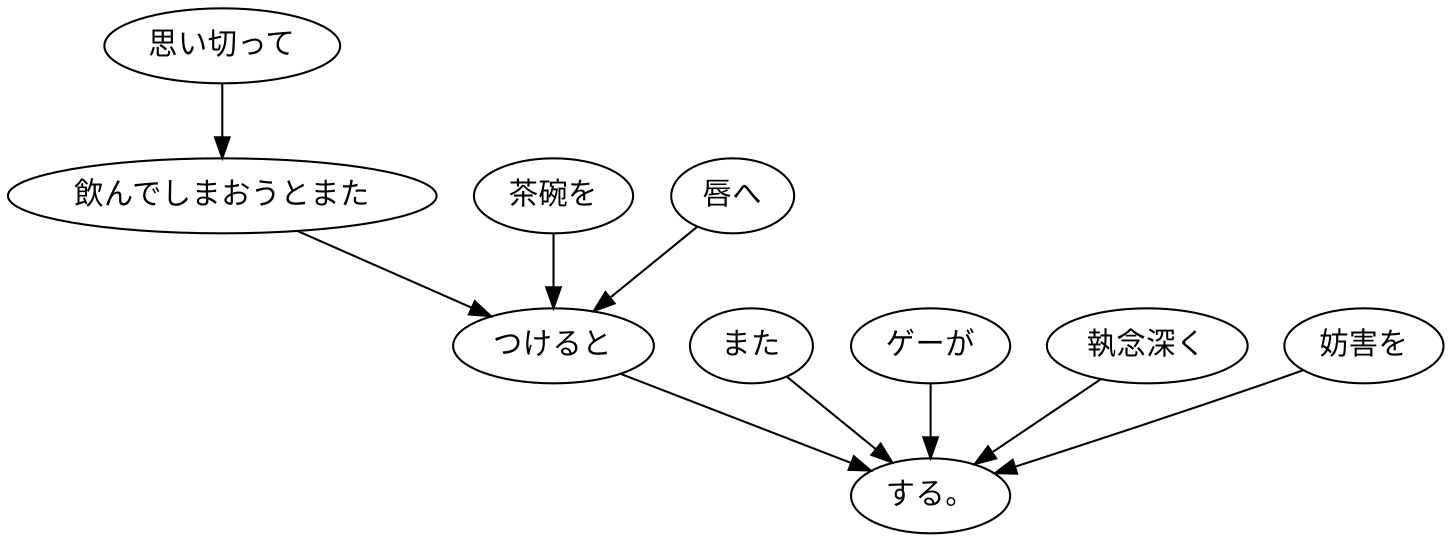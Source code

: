 digraph graph1236 {
	node0 [label="思い切って"];
	node1 [label="飲んでしまおうとまた"];
	node2 [label="茶碗を"];
	node3 [label="唇へ"];
	node4 [label="つけると"];
	node5 [label="また"];
	node6 [label="ゲーが"];
	node7 [label="執念深く"];
	node8 [label="妨害を"];
	node9 [label="する。"];
	node0 -> node1;
	node1 -> node4;
	node2 -> node4;
	node3 -> node4;
	node4 -> node9;
	node5 -> node9;
	node6 -> node9;
	node7 -> node9;
	node8 -> node9;
}
